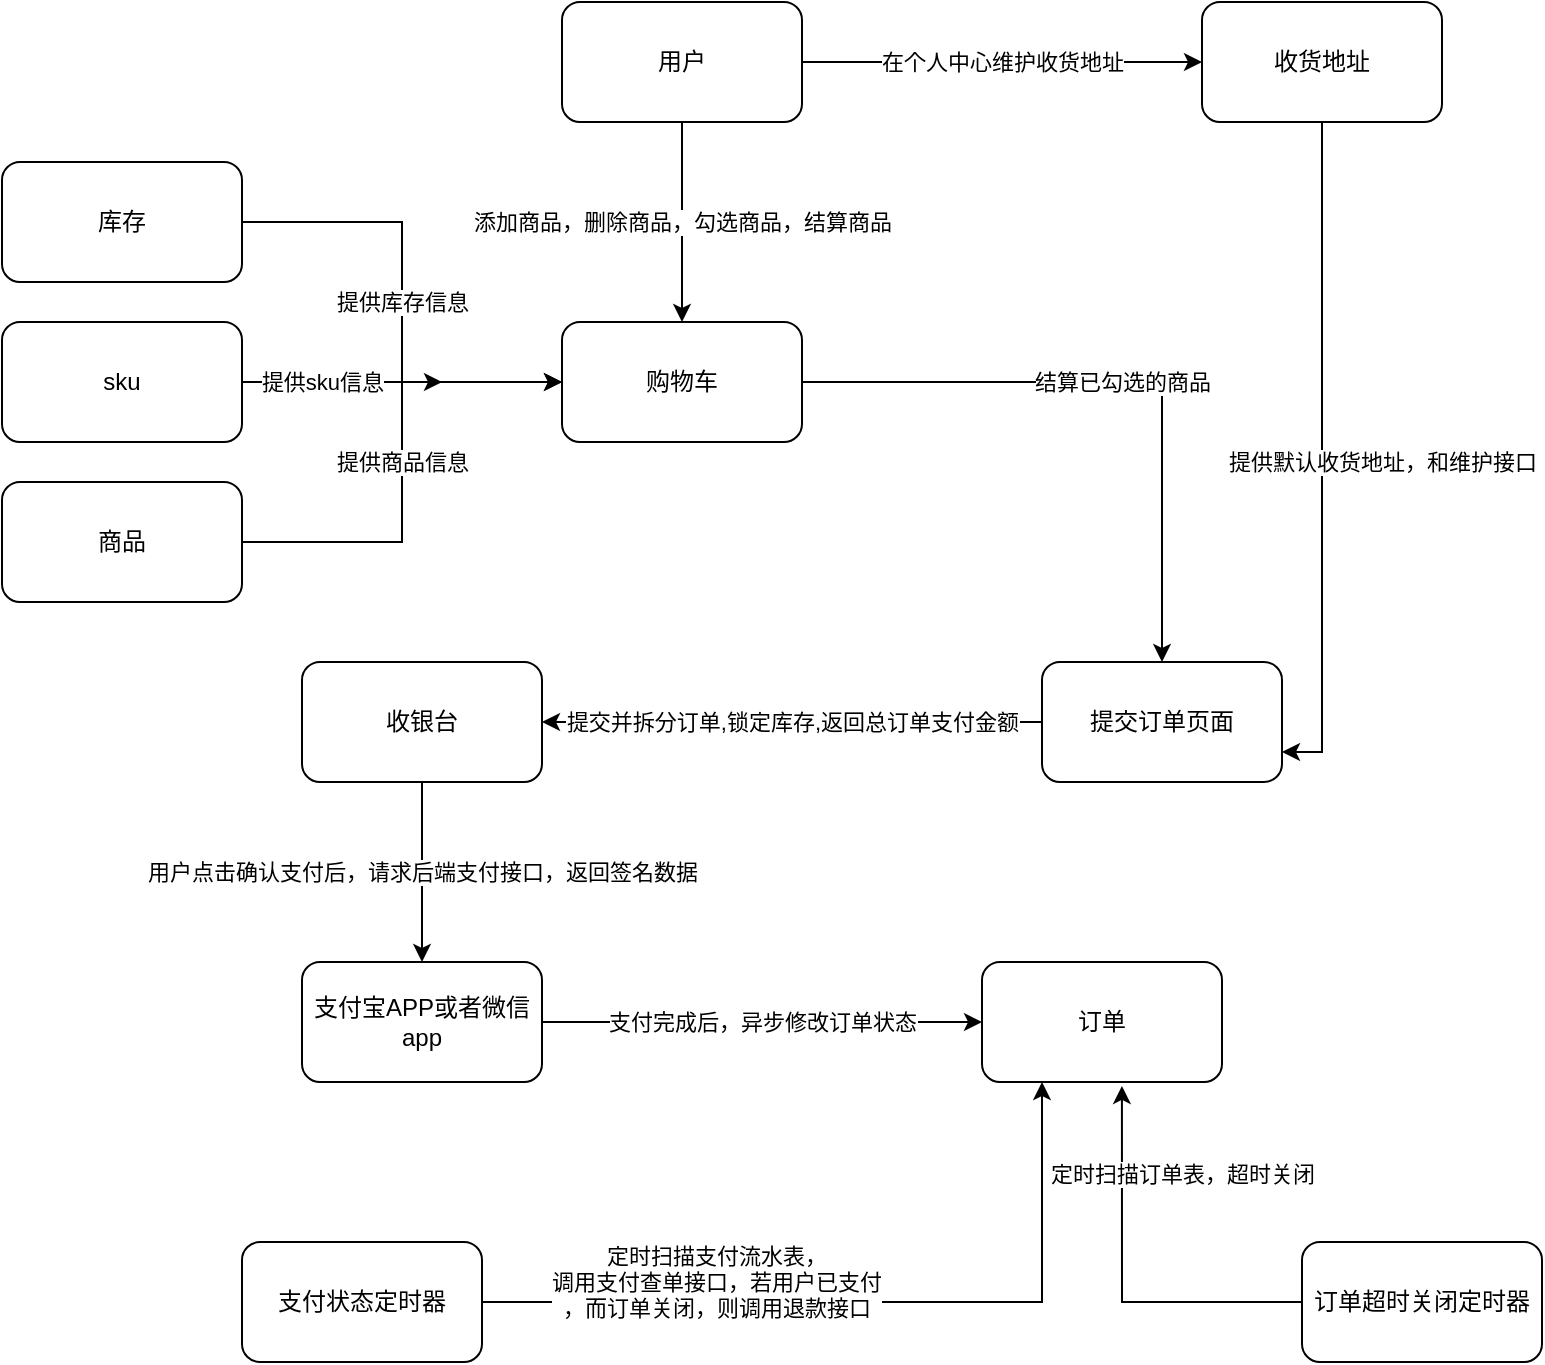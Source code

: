 <mxfile version="14.6.12" type="github">
  <diagram id="0ZHsSf4RnFRJh-Oq5-D7" name="第 1 页">
    <mxGraphModel dx="1422" dy="763" grid="1" gridSize="10" guides="1" tooltips="1" connect="1" arrows="1" fold="1" page="1" pageScale="1" pageWidth="827" pageHeight="1169" math="0" shadow="0">
      <root>
        <mxCell id="0" />
        <mxCell id="1" parent="0" />
        <mxCell id="8LjewoymZLQuPSXT3vMX-19" value="在个人中心维护收货地址" style="edgeStyle=orthogonalEdgeStyle;rounded=0;orthogonalLoop=1;jettySize=auto;html=1;entryX=0;entryY=0.5;entryDx=0;entryDy=0;" edge="1" parent="1" source="8LjewoymZLQuPSXT3vMX-8" target="8LjewoymZLQuPSXT3vMX-18">
          <mxGeometry relative="1" as="geometry" />
        </mxCell>
        <mxCell id="8LjewoymZLQuPSXT3vMX-29" value="添加商品，删除商品，勾选商品，结算商品" style="edgeStyle=orthogonalEdgeStyle;rounded=0;orthogonalLoop=1;jettySize=auto;html=1;entryX=0.5;entryY=0;entryDx=0;entryDy=0;" edge="1" parent="1" source="8LjewoymZLQuPSXT3vMX-8" target="8LjewoymZLQuPSXT3vMX-10">
          <mxGeometry relative="1" as="geometry" />
        </mxCell>
        <mxCell id="8LjewoymZLQuPSXT3vMX-8" value="用户" style="rounded=1;whiteSpace=wrap;html=1;" vertex="1" parent="1">
          <mxGeometry x="320" y="40" width="120" height="60" as="geometry" />
        </mxCell>
        <mxCell id="8LjewoymZLQuPSXT3vMX-24" value="提供商品信息" style="edgeStyle=orthogonalEdgeStyle;rounded=0;orthogonalLoop=1;jettySize=auto;html=1;entryX=0;entryY=0.5;entryDx=0;entryDy=0;" edge="1" parent="1" source="8LjewoymZLQuPSXT3vMX-9" target="8LjewoymZLQuPSXT3vMX-10">
          <mxGeometry relative="1" as="geometry" />
        </mxCell>
        <mxCell id="8LjewoymZLQuPSXT3vMX-9" value="商品" style="rounded=1;whiteSpace=wrap;html=1;" vertex="1" parent="1">
          <mxGeometry x="40" y="280" width="120" height="60" as="geometry" />
        </mxCell>
        <mxCell id="8LjewoymZLQuPSXT3vMX-17" value="结算已勾选的商品" style="edgeStyle=orthogonalEdgeStyle;rounded=0;orthogonalLoop=1;jettySize=auto;html=1;" edge="1" parent="1" source="8LjewoymZLQuPSXT3vMX-10" target="8LjewoymZLQuPSXT3vMX-16">
          <mxGeometry relative="1" as="geometry" />
        </mxCell>
        <mxCell id="8LjewoymZLQuPSXT3vMX-10" value="购物车" style="rounded=1;whiteSpace=wrap;html=1;" vertex="1" parent="1">
          <mxGeometry x="320" y="200" width="120" height="60" as="geometry" />
        </mxCell>
        <mxCell id="8LjewoymZLQuPSXT3vMX-33" value="提交并拆分订单,锁定库存,返回总订单支付金额" style="edgeStyle=orthogonalEdgeStyle;rounded=0;orthogonalLoop=1;jettySize=auto;html=1;entryX=1;entryY=0.5;entryDx=0;entryDy=0;" edge="1" parent="1" source="8LjewoymZLQuPSXT3vMX-16" target="8LjewoymZLQuPSXT3vMX-32">
          <mxGeometry relative="1" as="geometry" />
        </mxCell>
        <mxCell id="8LjewoymZLQuPSXT3vMX-16" value="提交订单页面" style="rounded=1;whiteSpace=wrap;html=1;" vertex="1" parent="1">
          <mxGeometry x="560" y="370" width="120" height="60" as="geometry" />
        </mxCell>
        <mxCell id="8LjewoymZLQuPSXT3vMX-31" value="提供默认收货地址，和维护接口" style="edgeStyle=orthogonalEdgeStyle;rounded=0;orthogonalLoop=1;jettySize=auto;html=1;entryX=1;entryY=0.75;entryDx=0;entryDy=0;" edge="1" parent="1" source="8LjewoymZLQuPSXT3vMX-18" target="8LjewoymZLQuPSXT3vMX-16">
          <mxGeometry x="0.015" y="30" relative="1" as="geometry">
            <mxPoint as="offset" />
          </mxGeometry>
        </mxCell>
        <mxCell id="8LjewoymZLQuPSXT3vMX-18" value="收货地址" style="rounded=1;whiteSpace=wrap;html=1;" vertex="1" parent="1">
          <mxGeometry x="640" y="40" width="120" height="60" as="geometry" />
        </mxCell>
        <mxCell id="8LjewoymZLQuPSXT3vMX-26" value="提供库存信息" style="edgeStyle=orthogonalEdgeStyle;rounded=0;orthogonalLoop=1;jettySize=auto;html=1;entryX=0;entryY=0.5;entryDx=0;entryDy=0;" edge="1" parent="1" source="8LjewoymZLQuPSXT3vMX-25" target="8LjewoymZLQuPSXT3vMX-10">
          <mxGeometry relative="1" as="geometry">
            <Array as="points">
              <mxPoint x="240" y="150" />
              <mxPoint x="240" y="230" />
            </Array>
          </mxGeometry>
        </mxCell>
        <mxCell id="8LjewoymZLQuPSXT3vMX-25" value="库存" style="rounded=1;whiteSpace=wrap;html=1;" vertex="1" parent="1">
          <mxGeometry x="40" y="120" width="120" height="60" as="geometry" />
        </mxCell>
        <mxCell id="8LjewoymZLQuPSXT3vMX-28" value="提供sku信息" style="edgeStyle=orthogonalEdgeStyle;rounded=0;orthogonalLoop=1;jettySize=auto;html=1;exitX=1;exitY=0.5;exitDx=0;exitDy=0;" edge="1" parent="1" source="8LjewoymZLQuPSXT3vMX-27">
          <mxGeometry x="-0.2" relative="1" as="geometry">
            <mxPoint x="260" y="230" as="targetPoint" />
            <mxPoint as="offset" />
          </mxGeometry>
        </mxCell>
        <mxCell id="8LjewoymZLQuPSXT3vMX-27" value="sku" style="rounded=1;whiteSpace=wrap;html=1;" vertex="1" parent="1">
          <mxGeometry x="40" y="200" width="120" height="60" as="geometry" />
        </mxCell>
        <mxCell id="8LjewoymZLQuPSXT3vMX-35" value="用户点击确认支付后，请求后端支付接口，返回签名数据" style="edgeStyle=orthogonalEdgeStyle;rounded=0;orthogonalLoop=1;jettySize=auto;html=1;entryX=0.5;entryY=0;entryDx=0;entryDy=0;" edge="1" parent="1" source="8LjewoymZLQuPSXT3vMX-32" target="8LjewoymZLQuPSXT3vMX-34">
          <mxGeometry relative="1" as="geometry" />
        </mxCell>
        <mxCell id="8LjewoymZLQuPSXT3vMX-32" value="收银台" style="rounded=1;whiteSpace=wrap;html=1;" vertex="1" parent="1">
          <mxGeometry x="190" y="370" width="120" height="60" as="geometry" />
        </mxCell>
        <mxCell id="8LjewoymZLQuPSXT3vMX-37" value="支付完成后，异步修改订单状态" style="edgeStyle=orthogonalEdgeStyle;rounded=0;orthogonalLoop=1;jettySize=auto;html=1;" edge="1" parent="1" source="8LjewoymZLQuPSXT3vMX-34" target="8LjewoymZLQuPSXT3vMX-36">
          <mxGeometry relative="1" as="geometry" />
        </mxCell>
        <mxCell id="8LjewoymZLQuPSXT3vMX-34" value="支付宝APP或者微信app" style="rounded=1;whiteSpace=wrap;html=1;" vertex="1" parent="1">
          <mxGeometry x="190" y="520" width="120" height="60" as="geometry" />
        </mxCell>
        <mxCell id="8LjewoymZLQuPSXT3vMX-36" value="订单" style="rounded=1;whiteSpace=wrap;html=1;" vertex="1" parent="1">
          <mxGeometry x="530" y="520" width="120" height="60" as="geometry" />
        </mxCell>
        <mxCell id="8LjewoymZLQuPSXT3vMX-40" value="定时扫描订单表，超时关闭" style="edgeStyle=orthogonalEdgeStyle;rounded=0;orthogonalLoop=1;jettySize=auto;html=1;entryX=0.583;entryY=1.033;entryDx=0;entryDy=0;entryPerimeter=0;" edge="1" parent="1" source="8LjewoymZLQuPSXT3vMX-38" target="8LjewoymZLQuPSXT3vMX-36">
          <mxGeometry x="0.551" y="-30" relative="1" as="geometry">
            <mxPoint as="offset" />
          </mxGeometry>
        </mxCell>
        <mxCell id="8LjewoymZLQuPSXT3vMX-38" value="订单超时关闭定时器" style="rounded=1;whiteSpace=wrap;html=1;" vertex="1" parent="1">
          <mxGeometry x="690" y="660" width="120" height="60" as="geometry" />
        </mxCell>
        <mxCell id="8LjewoymZLQuPSXT3vMX-42" value="&lt;div&gt;定时扫描支付流水表，&lt;/div&gt;&lt;div&gt;调用支付查单接口，若用户已支付&lt;br&gt;&lt;/div&gt;，而订单关闭，则调用退款接口" style="edgeStyle=orthogonalEdgeStyle;rounded=0;orthogonalLoop=1;jettySize=auto;html=1;exitX=1;exitY=0.5;exitDx=0;exitDy=0;entryX=0.25;entryY=1;entryDx=0;entryDy=0;" edge="1" parent="1" source="8LjewoymZLQuPSXT3vMX-41" target="8LjewoymZLQuPSXT3vMX-36">
          <mxGeometry x="-0.4" y="10" relative="1" as="geometry">
            <mxPoint as="offset" />
          </mxGeometry>
        </mxCell>
        <mxCell id="8LjewoymZLQuPSXT3vMX-41" value="支付状态定时器" style="rounded=1;whiteSpace=wrap;html=1;" vertex="1" parent="1">
          <mxGeometry x="160" y="660" width="120" height="60" as="geometry" />
        </mxCell>
      </root>
    </mxGraphModel>
  </diagram>
</mxfile>
